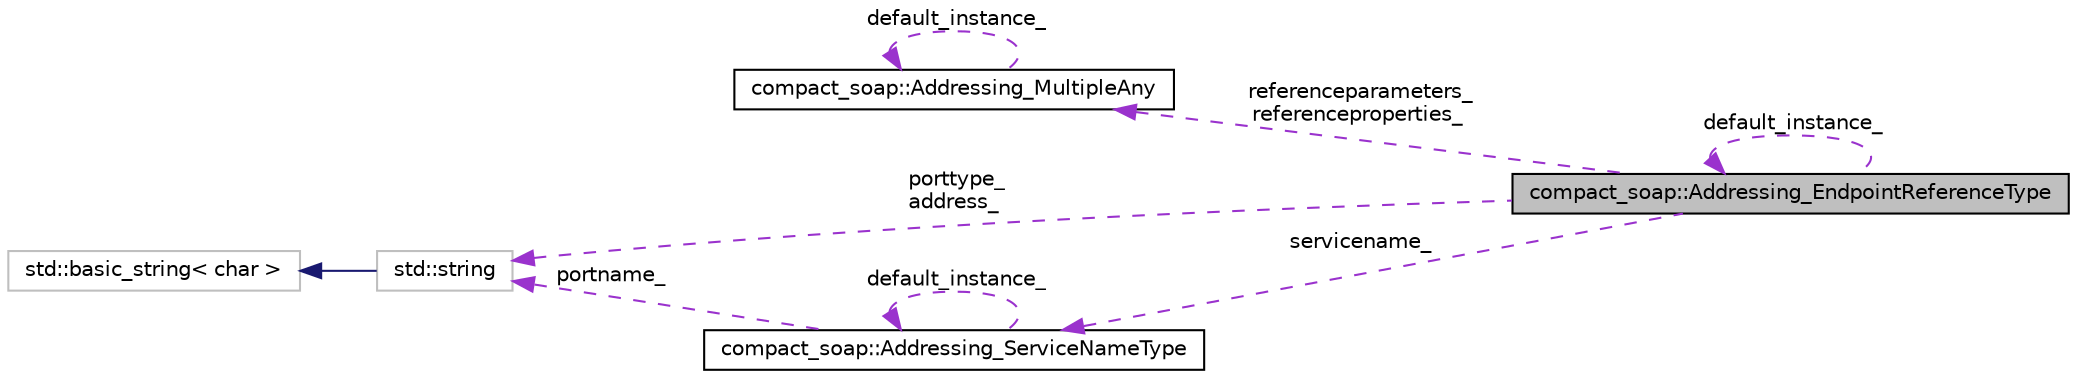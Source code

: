 digraph G
{
  edge [fontname="Helvetica",fontsize="10",labelfontname="Helvetica",labelfontsize="10"];
  node [fontname="Helvetica",fontsize="10",shape=record];
  rankdir="LR";
  Node1 [label="compact_soap::Addressing_EndpointReferenceType",height=0.2,width=0.4,color="black", fillcolor="grey75", style="filled" fontcolor="black"];
  Node2 -> Node1 [dir="back",color="darkorchid3",fontsize="10",style="dashed",label=" referenceparameters_\nreferenceproperties_" ,fontname="Helvetica"];
  Node2 [label="compact_soap::Addressing_MultipleAny",height=0.2,width=0.4,color="black", fillcolor="white", style="filled",URL="$classcompact__soap_1_1_addressing___multiple_any.html"];
  Node2 -> Node2 [dir="back",color="darkorchid3",fontsize="10",style="dashed",label=" default_instance_" ,fontname="Helvetica"];
  Node3 -> Node1 [dir="back",color="darkorchid3",fontsize="10",style="dashed",label=" porttype_\naddress_" ,fontname="Helvetica"];
  Node3 [label="std::string",height=0.2,width=0.4,color="grey75", fillcolor="white", style="filled",tooltip="STL class."];
  Node4 -> Node3 [dir="back",color="midnightblue",fontsize="10",style="solid",fontname="Helvetica"];
  Node4 [label="std::basic_string\< char \>",height=0.2,width=0.4,color="grey75", fillcolor="white", style="filled",tooltip="STL class."];
  Node1 -> Node1 [dir="back",color="darkorchid3",fontsize="10",style="dashed",label=" default_instance_" ,fontname="Helvetica"];
  Node5 -> Node1 [dir="back",color="darkorchid3",fontsize="10",style="dashed",label=" servicename_" ,fontname="Helvetica"];
  Node5 [label="compact_soap::Addressing_ServiceNameType",height=0.2,width=0.4,color="black", fillcolor="white", style="filled",URL="$classcompact__soap_1_1_addressing___service_name_type.html"];
  Node3 -> Node5 [dir="back",color="darkorchid3",fontsize="10",style="dashed",label=" portname_" ,fontname="Helvetica"];
  Node5 -> Node5 [dir="back",color="darkorchid3",fontsize="10",style="dashed",label=" default_instance_" ,fontname="Helvetica"];
}
